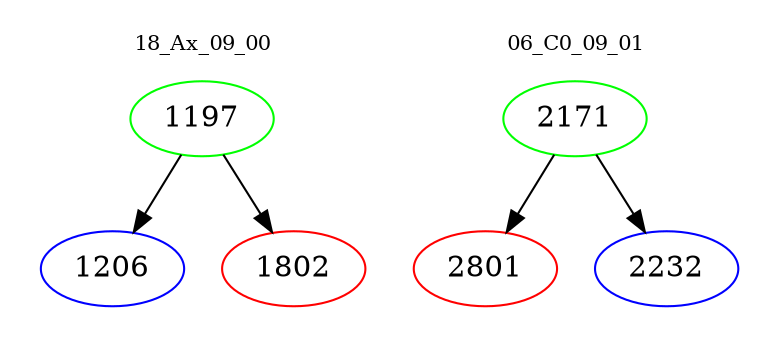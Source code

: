 digraph{
subgraph cluster_0 {
color = white
label = "18_Ax_09_00";
fontsize=10;
T0_1197 [label="1197", color="green"]
T0_1197 -> T0_1206 [color="black"]
T0_1206 [label="1206", color="blue"]
T0_1197 -> T0_1802 [color="black"]
T0_1802 [label="1802", color="red"]
}
subgraph cluster_1 {
color = white
label = "06_C0_09_01";
fontsize=10;
T1_2171 [label="2171", color="green"]
T1_2171 -> T1_2801 [color="black"]
T1_2801 [label="2801", color="red"]
T1_2171 -> T1_2232 [color="black"]
T1_2232 [label="2232", color="blue"]
}
}
